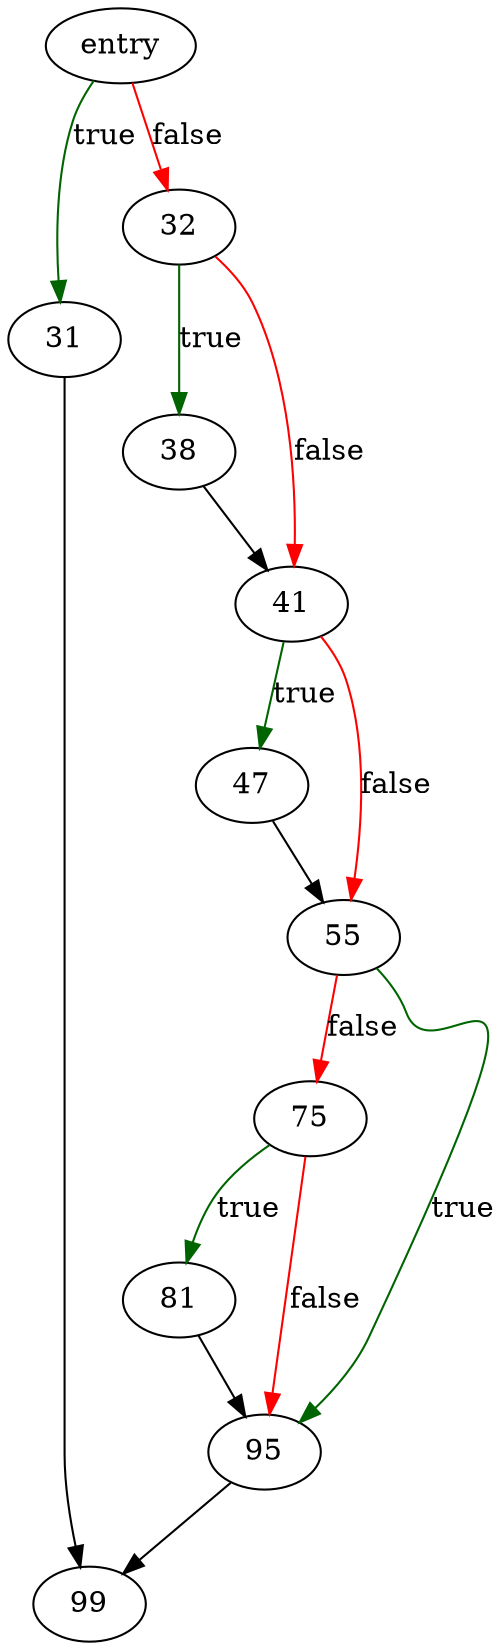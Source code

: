 digraph "resolveAlias" {
	// Node definitions.
	6 [label=entry];
	31;
	32;
	38;
	41;
	47;
	55;
	75;
	81;
	95;
	99;

	// Edge definitions.
	6 -> 31 [
		color=darkgreen
		label=true
	];
	6 -> 32 [
		color=red
		label=false
	];
	31 -> 99;
	32 -> 38 [
		color=darkgreen
		label=true
	];
	32 -> 41 [
		color=red
		label=false
	];
	38 -> 41;
	41 -> 47 [
		color=darkgreen
		label=true
	];
	41 -> 55 [
		color=red
		label=false
	];
	47 -> 55;
	55 -> 75 [
		color=red
		label=false
	];
	55 -> 95 [
		color=darkgreen
		label=true
	];
	75 -> 81 [
		color=darkgreen
		label=true
	];
	75 -> 95 [
		color=red
		label=false
	];
	81 -> 95;
	95 -> 99;
}